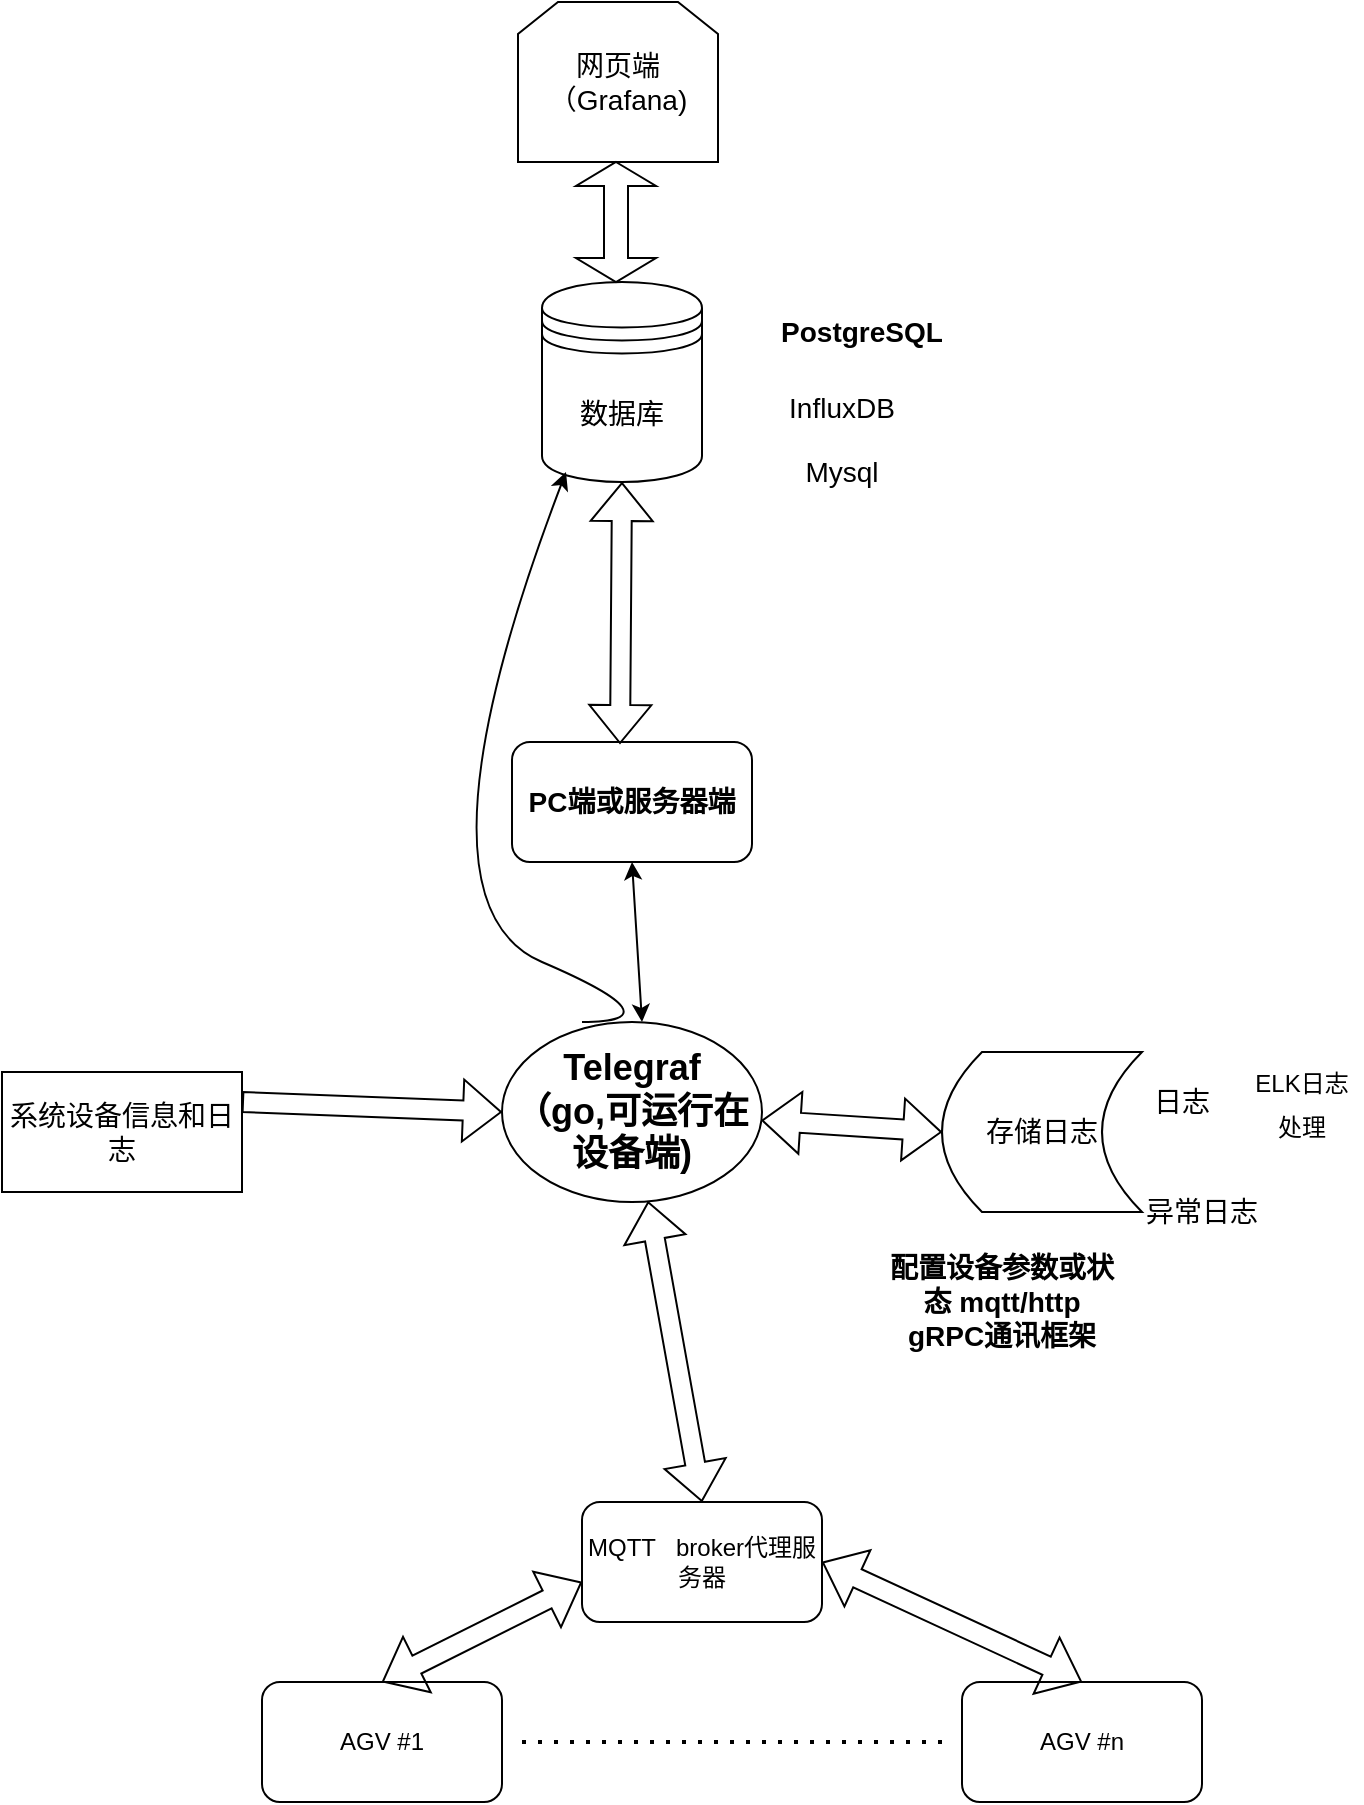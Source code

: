 <mxfile version="20.0.1" type="github">
  <diagram id="qkKUPPLN9vZrz6hFBC61" name="Page-1">
    <mxGraphModel dx="1350" dy="773" grid="1" gridSize="10" guides="1" tooltips="1" connect="1" arrows="1" fold="1" page="1" pageScale="1" pageWidth="850" pageHeight="1100" math="0" shadow="0">
      <root>
        <mxCell id="0" />
        <mxCell id="1" parent="0" />
        <mxCell id="y3hfhmXPW_wXuebZ2C54-1" value="&lt;b&gt;&lt;font style=&quot;font-size: 14px;&quot;&gt;PC端或服务器端&lt;/font&gt;&lt;/b&gt;" style="rounded=1;whiteSpace=wrap;html=1;" parent="1" vertex="1">
          <mxGeometry x="335" y="400" width="120" height="60" as="geometry" />
        </mxCell>
        <mxCell id="y3hfhmXPW_wXuebZ2C54-2" value="AGV #1" style="rounded=1;whiteSpace=wrap;html=1;" parent="1" vertex="1">
          <mxGeometry x="210" y="870" width="120" height="60" as="geometry" />
        </mxCell>
        <mxCell id="y3hfhmXPW_wXuebZ2C54-3" value="AGV #n" style="rounded=1;whiteSpace=wrap;html=1;" parent="1" vertex="1">
          <mxGeometry x="560" y="870" width="120" height="60" as="geometry" />
        </mxCell>
        <mxCell id="y3hfhmXPW_wXuebZ2C54-4" value="MQTT&amp;nbsp; &amp;nbsp;broker代理服务器" style="rounded=1;whiteSpace=wrap;html=1;" parent="1" vertex="1">
          <mxGeometry x="370" y="780" width="120" height="60" as="geometry" />
        </mxCell>
        <mxCell id="y3hfhmXPW_wXuebZ2C54-5" value="" style="shape=flexArrow;endArrow=classic;startArrow=classic;html=1;rounded=0;exitX=0.5;exitY=0;exitDx=0;exitDy=0;" parent="1" source="y3hfhmXPW_wXuebZ2C54-2" edge="1">
          <mxGeometry width="100" height="100" relative="1" as="geometry">
            <mxPoint x="300" y="910" as="sourcePoint" />
            <mxPoint x="370" y="820" as="targetPoint" />
          </mxGeometry>
        </mxCell>
        <mxCell id="y3hfhmXPW_wXuebZ2C54-10" value="" style="endArrow=none;dashed=1;html=1;dashPattern=1 3;strokeWidth=2;rounded=0;" parent="1" edge="1">
          <mxGeometry width="50" height="50" relative="1" as="geometry">
            <mxPoint x="340" y="900" as="sourcePoint" />
            <mxPoint x="550" y="900" as="targetPoint" />
          </mxGeometry>
        </mxCell>
        <mxCell id="y3hfhmXPW_wXuebZ2C54-11" value="" style="shape=flexArrow;endArrow=classic;startArrow=classic;html=1;rounded=0;entryX=1;entryY=0.5;entryDx=0;entryDy=0;" parent="1" target="y3hfhmXPW_wXuebZ2C54-4" edge="1">
          <mxGeometry width="100" height="100" relative="1" as="geometry">
            <mxPoint x="620" y="870" as="sourcePoint" />
            <mxPoint x="720" y="770" as="targetPoint" />
          </mxGeometry>
        </mxCell>
        <mxCell id="y3hfhmXPW_wXuebZ2C54-13" value="&lt;font style=&quot;font-size: 18px;&quot;&gt;&lt;b&gt;Telegraf&lt;br&gt;（go,可运行在设备端)&lt;/b&gt;&lt;/font&gt;" style="ellipse;whiteSpace=wrap;html=1;fontSize=14;" parent="1" vertex="1">
          <mxGeometry x="330" y="540" width="130" height="90" as="geometry" />
        </mxCell>
        <mxCell id="y3hfhmXPW_wXuebZ2C54-14" value="数据库" style="shape=datastore;whiteSpace=wrap;html=1;fontSize=14;" parent="1" vertex="1">
          <mxGeometry x="350" y="170" width="80" height="100" as="geometry" />
        </mxCell>
        <mxCell id="y3hfhmXPW_wXuebZ2C54-15" value="PostgreSQL" style="text;html=1;strokeColor=none;fillColor=none;align=center;verticalAlign=middle;whiteSpace=wrap;rounded=0;fontSize=14;fontStyle=1" parent="1" vertex="1">
          <mxGeometry x="480" y="180" width="60" height="30" as="geometry" />
        </mxCell>
        <mxCell id="y3hfhmXPW_wXuebZ2C54-16" value="InfluxDB" style="text;html=1;strokeColor=none;fillColor=none;align=center;verticalAlign=middle;whiteSpace=wrap;rounded=0;fontSize=14;" parent="1" vertex="1">
          <mxGeometry x="470" y="218" width="60" height="30" as="geometry" />
        </mxCell>
        <mxCell id="y3hfhmXPW_wXuebZ2C54-17" value="Mysql" style="text;html=1;strokeColor=none;fillColor=none;align=center;verticalAlign=middle;whiteSpace=wrap;rounded=0;fontSize=14;" parent="1" vertex="1">
          <mxGeometry x="470" y="250" width="60" height="30" as="geometry" />
        </mxCell>
        <mxCell id="y3hfhmXPW_wXuebZ2C54-18" value="网页端（Grafana)" style="shape=loopLimit;whiteSpace=wrap;html=1;fontSize=14;" parent="1" vertex="1">
          <mxGeometry x="338" y="30" width="100" height="80" as="geometry" />
        </mxCell>
        <mxCell id="y3hfhmXPW_wXuebZ2C54-20" value="" style="shape=flexArrow;endArrow=classic;startArrow=classic;html=1;rounded=0;fontSize=14;entryX=0.5;entryY=1;entryDx=0;entryDy=0;exitX=0.45;exitY=0.017;exitDx=0;exitDy=0;exitPerimeter=0;" parent="1" source="y3hfhmXPW_wXuebZ2C54-1" target="y3hfhmXPW_wXuebZ2C54-14" edge="1">
          <mxGeometry width="100" height="100" relative="1" as="geometry">
            <mxPoint x="390" y="390" as="sourcePoint" />
            <mxPoint x="220" y="280" as="targetPoint" />
          </mxGeometry>
        </mxCell>
        <mxCell id="y3hfhmXPW_wXuebZ2C54-22" value="日志" style="text;html=1;strokeColor=none;fillColor=none;align=center;verticalAlign=middle;whiteSpace=wrap;rounded=0;fontSize=14;" parent="1" vertex="1">
          <mxGeometry x="640" y="565" width="60" height="30" as="geometry" />
        </mxCell>
        <mxCell id="y3hfhmXPW_wXuebZ2C54-23" value="异常日志" style="text;html=1;strokeColor=none;fillColor=none;align=center;verticalAlign=middle;whiteSpace=wrap;rounded=0;fontSize=14;" parent="1" vertex="1">
          <mxGeometry x="650" y="620" width="60" height="30" as="geometry" />
        </mxCell>
        <mxCell id="y3hfhmXPW_wXuebZ2C54-24" value="系统设备信息和日志" style="rounded=0;whiteSpace=wrap;html=1;fontSize=14;" parent="1" vertex="1">
          <mxGeometry x="80" y="565" width="120" height="60" as="geometry" />
        </mxCell>
        <mxCell id="y3hfhmXPW_wXuebZ2C54-25" value="" style="shape=flexArrow;endArrow=classic;html=1;rounded=0;fontSize=14;entryX=0;entryY=0.5;entryDx=0;entryDy=0;exitX=1;exitY=0.25;exitDx=0;exitDy=0;" parent="1" source="y3hfhmXPW_wXuebZ2C54-24" target="y3hfhmXPW_wXuebZ2C54-13" edge="1">
          <mxGeometry width="50" height="50" relative="1" as="geometry">
            <mxPoint x="200" y="630" as="sourcePoint" />
            <mxPoint x="250" y="580" as="targetPoint" />
          </mxGeometry>
        </mxCell>
        <mxCell id="y3hfhmXPW_wXuebZ2C54-27" value="存储日志" style="shape=dataStorage;whiteSpace=wrap;html=1;fixedSize=1;fontSize=14;" parent="1" vertex="1">
          <mxGeometry x="550" y="555" width="100" height="80" as="geometry" />
        </mxCell>
        <mxCell id="y3hfhmXPW_wXuebZ2C54-28" value="" style="shape=flexArrow;endArrow=classic;startArrow=classic;html=1;rounded=0;fontSize=14;entryX=0;entryY=0.5;entryDx=0;entryDy=0;" parent="1" source="y3hfhmXPW_wXuebZ2C54-13" target="y3hfhmXPW_wXuebZ2C54-27" edge="1">
          <mxGeometry width="100" height="100" relative="1" as="geometry">
            <mxPoint x="450" y="680" as="sourcePoint" />
            <mxPoint x="591.421" y="580" as="targetPoint" />
          </mxGeometry>
        </mxCell>
        <mxCell id="y3hfhmXPW_wXuebZ2C54-29" value="&lt;font style=&quot;font-size: 14px;&quot;&gt;&lt;b&gt;配置设备参数或状态 mqtt/http&lt;br&gt;gRPC通讯框架&lt;br&gt;&lt;/b&gt;&lt;/font&gt;" style="text;html=1;strokeColor=none;fillColor=none;align=center;verticalAlign=middle;whiteSpace=wrap;rounded=0;fontSize=14;" parent="1" vertex="1">
          <mxGeometry x="520" y="650" width="120" height="60" as="geometry" />
        </mxCell>
        <mxCell id="y3hfhmXPW_wXuebZ2C54-30" value="" style="shape=doubleArrow;direction=south;whiteSpace=wrap;html=1;fontSize=14;" parent="1" vertex="1">
          <mxGeometry x="367" y="110" width="40" height="60" as="geometry" />
        </mxCell>
        <mxCell id="5nn3skYNBYsa-fbUHkOk-1" value="" style="curved=1;endArrow=classic;html=1;rounded=0;entryX=0.15;entryY=0.95;entryDx=0;entryDy=0;entryPerimeter=0;" parent="1" target="y3hfhmXPW_wXuebZ2C54-14" edge="1">
          <mxGeometry width="50" height="50" relative="1" as="geometry">
            <mxPoint x="370" y="540" as="sourcePoint" />
            <mxPoint x="420" y="490" as="targetPoint" />
            <Array as="points">
              <mxPoint x="420" y="540" />
              <mxPoint x="280" y="480" />
            </Array>
          </mxGeometry>
        </mxCell>
        <mxCell id="5nn3skYNBYsa-fbUHkOk-2" value="" style="endArrow=classic;startArrow=classic;html=1;rounded=0;entryX=0.5;entryY=1;entryDx=0;entryDy=0;" parent="1" target="y3hfhmXPW_wXuebZ2C54-1" edge="1">
          <mxGeometry width="50" height="50" relative="1" as="geometry">
            <mxPoint x="400" y="540" as="sourcePoint" />
            <mxPoint x="450" y="460" as="targetPoint" />
          </mxGeometry>
        </mxCell>
        <mxCell id="5nn3skYNBYsa-fbUHkOk-3" value="" style="shape=flexArrow;endArrow=classic;startArrow=classic;html=1;rounded=0;exitX=0.5;exitY=0;exitDx=0;exitDy=0;" parent="1" source="y3hfhmXPW_wXuebZ2C54-4" target="y3hfhmXPW_wXuebZ2C54-13" edge="1">
          <mxGeometry width="100" height="100" relative="1" as="geometry">
            <mxPoint x="370" y="720" as="sourcePoint" />
            <mxPoint x="470" y="620" as="targetPoint" />
          </mxGeometry>
        </mxCell>
        <mxCell id="hC72RPgkDfKlt4CtgjDi-1" value="&lt;font style=&quot;font-size: 12px;&quot;&gt;ELK日志处理&lt;/font&gt;" style="text;html=1;strokeColor=none;fillColor=none;align=center;verticalAlign=middle;whiteSpace=wrap;rounded=0;fontSize=18;" vertex="1" parent="1">
          <mxGeometry x="700" y="565" width="60" height="30" as="geometry" />
        </mxCell>
      </root>
    </mxGraphModel>
  </diagram>
</mxfile>
